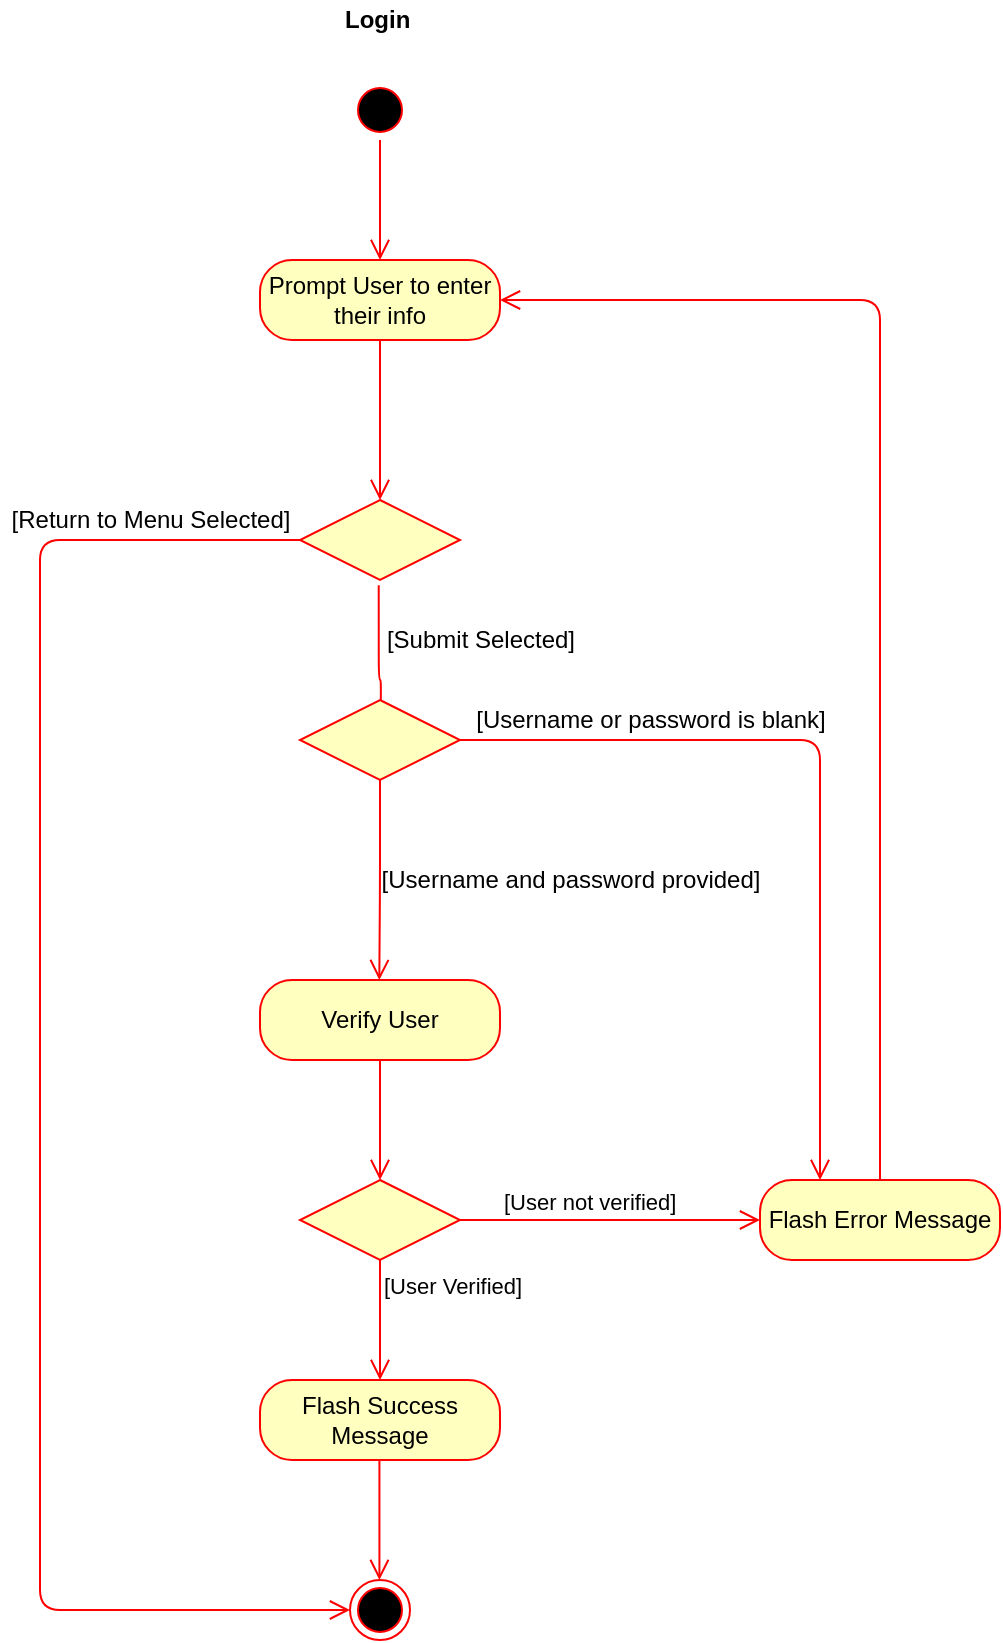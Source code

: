 <mxfile version="13.7.3" type="device"><diagram id="ksMxzgnsg-vKW8vX5p99" name="Page-1"><mxGraphModel dx="1422" dy="936" grid="1" gridSize="10" guides="1" tooltips="1" connect="1" arrows="1" fold="1" page="1" pageScale="1" pageWidth="1100" pageHeight="850" math="0" shadow="0"><root><mxCell id="0"/><mxCell id="1" parent="0"/><mxCell id="QQR1-E6bEhGEc-oXyB9f-3" value="" style="ellipse;html=1;shape=startState;fillColor=#000000;strokeColor=#ff0000;" parent="1" vertex="1"><mxGeometry x="315" y="50" width="30" height="30" as="geometry"/></mxCell><mxCell id="QQR1-E6bEhGEc-oXyB9f-4" value="" style="edgeStyle=orthogonalEdgeStyle;html=1;verticalAlign=bottom;endArrow=open;endSize=8;strokeColor=#ff0000;" parent="1" source="QQR1-E6bEhGEc-oXyB9f-3" edge="1"><mxGeometry relative="1" as="geometry"><mxPoint x="330" y="140" as="targetPoint"/></mxGeometry></mxCell><mxCell id="QQR1-E6bEhGEc-oXyB9f-5" value="Prompt User to enter their info" style="rounded=1;whiteSpace=wrap;html=1;arcSize=40;fontColor=#000000;fillColor=#ffffc0;strokeColor=#ff0000;" parent="1" vertex="1"><mxGeometry x="270" y="140" width="120" height="40" as="geometry"/></mxCell><mxCell id="QQR1-E6bEhGEc-oXyB9f-6" value="" style="edgeStyle=orthogonalEdgeStyle;html=1;verticalAlign=bottom;endArrow=open;endSize=8;strokeColor=#ff0000;entryX=0.5;entryY=0;entryDx=0;entryDy=0;" parent="1" source="QQR1-E6bEhGEc-oXyB9f-5" target="eQfmhNTBLDZ_6ELGDQb6-10" edge="1"><mxGeometry relative="1" as="geometry"><mxPoint x="330" y="240" as="targetPoint"/></mxGeometry></mxCell><mxCell id="QQR1-E6bEhGEc-oXyB9f-13" value="" style="edgeStyle=orthogonalEdgeStyle;html=1;verticalAlign=bottom;endArrow=open;endSize=8;strokeColor=#ff0000;" parent="1" edge="1"><mxGeometry relative="1" as="geometry"><mxPoint x="329.66" y="500" as="targetPoint"/><mxPoint x="330" y="400" as="sourcePoint"/><Array as="points"><mxPoint x="330" y="450"/></Array></mxGeometry></mxCell><mxCell id="QQR1-E6bEhGEc-oXyB9f-15" value="Verify User" style="rounded=1;whiteSpace=wrap;html=1;arcSize=40;fontColor=#000000;fillColor=#ffffc0;strokeColor=#ff0000;" parent="1" vertex="1"><mxGeometry x="270" y="500" width="120" height="40" as="geometry"/></mxCell><mxCell id="QQR1-E6bEhGEc-oXyB9f-16" value="" style="edgeStyle=orthogonalEdgeStyle;html=1;verticalAlign=bottom;endArrow=open;endSize=8;strokeColor=#ff0000;" parent="1" source="QQR1-E6bEhGEc-oXyB9f-15" edge="1"><mxGeometry relative="1" as="geometry"><mxPoint x="330" y="600" as="targetPoint"/></mxGeometry></mxCell><mxCell id="QQR1-E6bEhGEc-oXyB9f-17" value="&lt;b&gt;Login&lt;/b&gt;&amp;nbsp;" style="text;html=1;align=center;verticalAlign=middle;resizable=0;points=[];autosize=1;" parent="1" vertex="1"><mxGeometry x="305" y="10" width="50" height="20" as="geometry"/></mxCell><mxCell id="QQR1-E6bEhGEc-oXyB9f-20" value="" style="rhombus;whiteSpace=wrap;html=1;fillColor=#ffffc0;strokeColor=#ff0000;" parent="1" vertex="1"><mxGeometry x="290" y="600" width="80" height="40" as="geometry"/></mxCell><mxCell id="QQR1-E6bEhGEc-oXyB9f-21" value="[User not verified]" style="edgeStyle=orthogonalEdgeStyle;html=1;align=left;verticalAlign=bottom;endArrow=open;endSize=8;strokeColor=#ff0000;entryX=0;entryY=0.5;entryDx=0;entryDy=0;" parent="1" source="QQR1-E6bEhGEc-oXyB9f-20" target="QQR1-E6bEhGEc-oXyB9f-27" edge="1"><mxGeometry x="-0.733" relative="1" as="geometry"><mxPoint x="470" y="620" as="targetPoint"/><mxPoint as="offset"/></mxGeometry></mxCell><mxCell id="QQR1-E6bEhGEc-oXyB9f-22" value="[User Verified]" style="edgeStyle=orthogonalEdgeStyle;html=1;align=left;verticalAlign=top;endArrow=open;endSize=8;strokeColor=#ff0000;" parent="1" source="QQR1-E6bEhGEc-oXyB9f-20" edge="1"><mxGeometry x="-1" relative="1" as="geometry"><mxPoint x="330" y="700" as="targetPoint"/></mxGeometry></mxCell><mxCell id="QQR1-E6bEhGEc-oXyB9f-24" value="Flash Success Message" style="rounded=1;whiteSpace=wrap;html=1;arcSize=40;fontColor=#000000;fillColor=#ffffc0;strokeColor=#ff0000;" parent="1" vertex="1"><mxGeometry x="270" y="700" width="120" height="40" as="geometry"/></mxCell><mxCell id="QQR1-E6bEhGEc-oXyB9f-25" value="" style="ellipse;html=1;shape=endState;fillColor=#000000;strokeColor=#ff0000;" parent="1" vertex="1"><mxGeometry x="315" y="800" width="30" height="30" as="geometry"/></mxCell><mxCell id="QQR1-E6bEhGEc-oXyB9f-26" value="" style="edgeStyle=orthogonalEdgeStyle;html=1;verticalAlign=bottom;endArrow=open;endSize=8;strokeColor=#ff0000;" parent="1" edge="1"><mxGeometry relative="1" as="geometry"><mxPoint x="329.71" y="800" as="targetPoint"/><mxPoint x="329.71" y="740" as="sourcePoint"/></mxGeometry></mxCell><mxCell id="QQR1-E6bEhGEc-oXyB9f-30" style="edgeStyle=orthogonalEdgeStyle;orthogonalLoop=1;jettySize=auto;html=1;entryX=1;entryY=0.5;entryDx=0;entryDy=0;endArrow=open;endSize=8;strokeColor=#ff0000;align=left;exitX=0.5;exitY=0;exitDx=0;exitDy=0;" parent="1" source="QQR1-E6bEhGEc-oXyB9f-27" target="QQR1-E6bEhGEc-oXyB9f-5" edge="1"><mxGeometry relative="1" as="geometry"><Array as="points"><mxPoint x="580" y="160"/></Array><mxPoint x="390" y="260" as="targetPoint"/></mxGeometry></mxCell><mxCell id="QQR1-E6bEhGEc-oXyB9f-27" value="Flash Error Message" style="rounded=1;whiteSpace=wrap;html=1;arcSize=40;fontColor=#000000;fillColor=#ffffc0;strokeColor=#ff0000;" parent="1" vertex="1"><mxGeometry x="520" y="600" width="120" height="40" as="geometry"/></mxCell><mxCell id="eQfmhNTBLDZ_6ELGDQb6-10" value="" style="rhombus;whiteSpace=wrap;html=1;fillColor=#ffffc0;strokeColor=#ff0000;" parent="1" vertex="1"><mxGeometry x="290" y="260" width="80" height="40" as="geometry"/></mxCell><mxCell id="eQfmhNTBLDZ_6ELGDQb6-16" value="" style="edgeStyle=orthogonalEdgeStyle;html=1;verticalAlign=bottom;endArrow=open;endSize=8;strokeColor=#ff0000;exitX=0;exitY=0.5;exitDx=0;exitDy=0;entryX=0;entryY=0.5;entryDx=0;entryDy=0;" parent="1" source="eQfmhNTBLDZ_6ELGDQb6-10" target="QQR1-E6bEhGEc-oXyB9f-25" edge="1"><mxGeometry relative="1" as="geometry"><mxPoint x="170" y="451.748" as="targetPoint"/><mxPoint x="410" y="300" as="sourcePoint"/><Array as="points"><mxPoint x="160" y="280"/><mxPoint x="160" y="815"/></Array></mxGeometry></mxCell><mxCell id="eQfmhNTBLDZ_6ELGDQb6-17" value="[Return to Menu Selected]" style="text;html=1;align=center;verticalAlign=middle;resizable=0;points=[];autosize=1;" parent="1" vertex="1"><mxGeometry x="140" y="260" width="150" height="20" as="geometry"/></mxCell><mxCell id="eQfmhNTBLDZ_6ELGDQb6-18" value="" style="edgeStyle=orthogonalEdgeStyle;html=1;verticalAlign=bottom;endArrow=open;endSize=8;strokeColor=#ff0000;exitX=0.492;exitY=1.067;exitDx=0;exitDy=0;exitPerimeter=0;" parent="1" source="eQfmhNTBLDZ_6ELGDQb6-10" edge="1"><mxGeometry relative="1" as="geometry"><mxPoint x="330" y="400" as="targetPoint"/><mxPoint x="329.83" y="380" as="sourcePoint"/></mxGeometry></mxCell><mxCell id="eQfmhNTBLDZ_6ELGDQb6-19" value="[Submit Selected]" style="text;html=1;align=center;verticalAlign=middle;resizable=0;points=[];autosize=1;" parent="1" vertex="1"><mxGeometry x="325" y="320" width="110" height="20" as="geometry"/></mxCell><mxCell id="eQfmhNTBLDZ_6ELGDQb6-20" value="" style="rhombus;whiteSpace=wrap;html=1;fillColor=#ffffc0;strokeColor=#ff0000;" parent="1" vertex="1"><mxGeometry x="290" y="360" width="80" height="40" as="geometry"/></mxCell><mxCell id="eQfmhNTBLDZ_6ELGDQb6-21" value="" style="edgeStyle=orthogonalEdgeStyle;html=1;verticalAlign=bottom;endArrow=open;endSize=8;strokeColor=#ff0000;exitX=1;exitY=0.5;exitDx=0;exitDy=0;entryX=0.25;entryY=0;entryDx=0;entryDy=0;" parent="1" source="eQfmhNTBLDZ_6ELGDQb6-20" target="QQR1-E6bEhGEc-oXyB9f-27" edge="1"><mxGeometry relative="1" as="geometry"><mxPoint x="340" y="510" as="targetPoint"/><mxPoint x="340" y="450" as="sourcePoint"/></mxGeometry></mxCell><mxCell id="eQfmhNTBLDZ_6ELGDQb6-22" value="[Username or password is blank]" style="text;html=1;align=center;verticalAlign=middle;resizable=0;points=[];autosize=1;" parent="1" vertex="1"><mxGeometry x="370" y="360" width="190" height="20" as="geometry"/></mxCell><mxCell id="eQfmhNTBLDZ_6ELGDQb6-23" value="[Username and password provided]" style="text;html=1;align=center;verticalAlign=middle;resizable=0;points=[];autosize=1;" parent="1" vertex="1"><mxGeometry x="325" y="440" width="200" height="20" as="geometry"/></mxCell></root></mxGraphModel></diagram></mxfile>